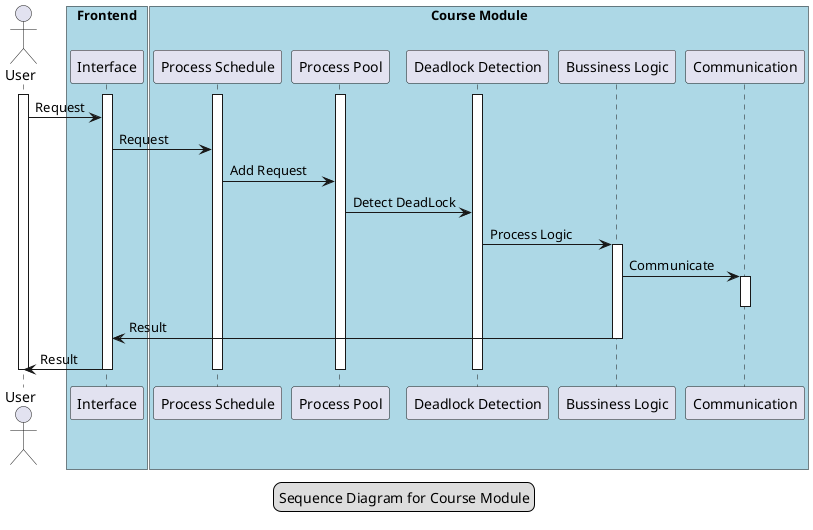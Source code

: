 @startuml

actor User

box "Frontend" #LightBlue
participant "Interface" as I
end box

box "Course Module" #LightBlue
participant "Process Schedule" as Scheduler
participant "Process Pool" as Pool
participant "Deadlock Detection" as DeadLock
participant "Bussiness Logic" as logic
participant "Communication" as Comm
end box

activate User
activate I
activate Pool
activate Scheduler
activate DeadLock

User -> I: Request
I -> Scheduler : Request
Scheduler -> Pool: Add Request
Pool -> DeadLock: Detect DeadLock
DeadLock -> logic: Process Logic
activate logic
logic -> Comm: Communicate
activate Comm
deactivate Comm
logic -> I: Result
deactivate logic
I -> User: Result

deactivate DeadLock
deactivate Scheduler
deactivate Pool
deactivate I
deactivate User

legend center
Sequence Diagram for Course Module
endlegend
@enduml